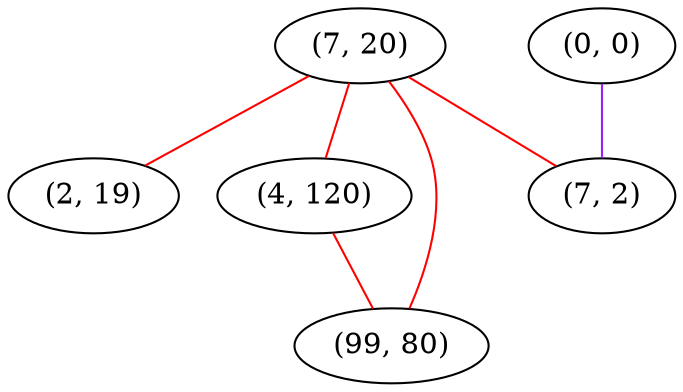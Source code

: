 graph "" {
"(7, 20)";
"(0, 0)";
"(2, 19)";
"(4, 120)";
"(99, 80)";
"(7, 2)";
"(7, 20)" -- "(99, 80)"  [color=red, key=0, weight=1];
"(7, 20)" -- "(2, 19)"  [color=red, key=0, weight=1];
"(7, 20)" -- "(7, 2)"  [color=red, key=0, weight=1];
"(7, 20)" -- "(4, 120)"  [color=red, key=0, weight=1];
"(0, 0)" -- "(7, 2)"  [color=purple, key=0, weight=4];
"(4, 120)" -- "(99, 80)"  [color=red, key=0, weight=1];
}
